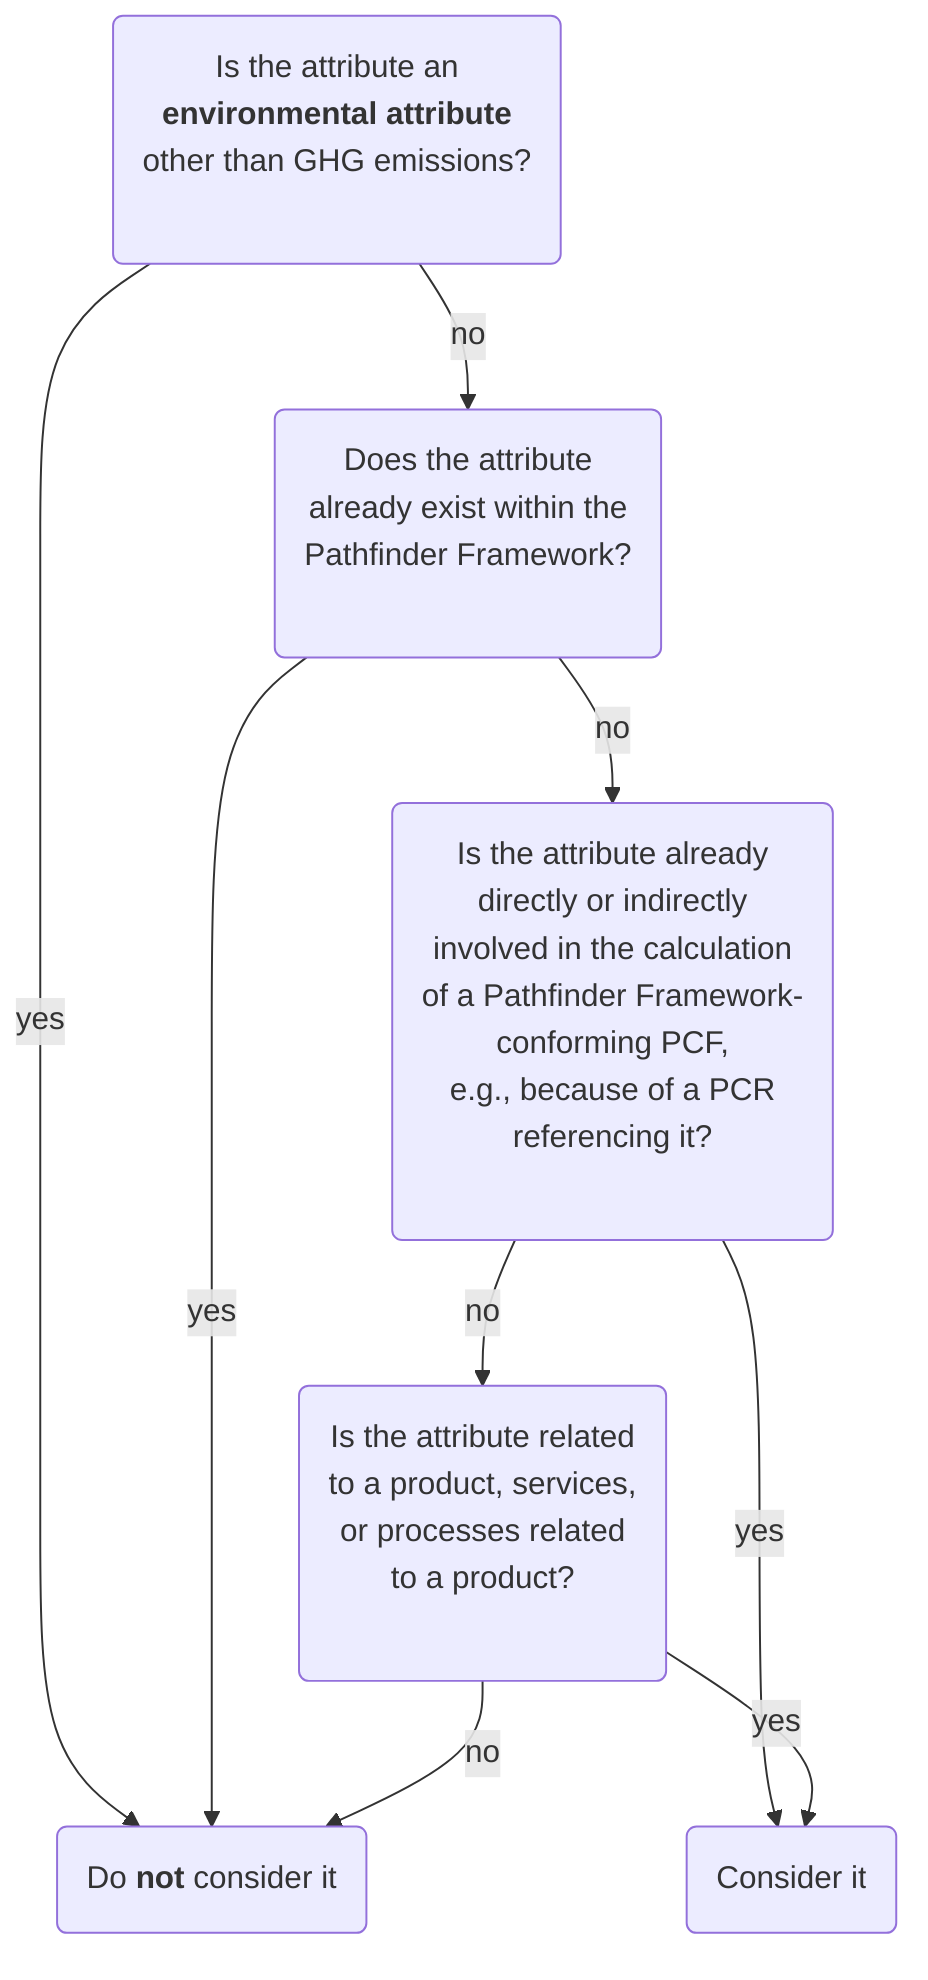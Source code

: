 flowchart TB
    Yes(Consider it)
	No(Do <b>not</b> consider it)

	S1(Is the attribute an <br><b>environmental attribute</b><br /> other than GHG emissions?<br/> <br/>)

	S1 -- yes --> No
	S1 -- no --> S2

	S2(Does the attribute<br/>already exist within the<br/>Pathfinder Framework?<br/> <br/>)
	S2 -- yes --> No
	S2 -- no --> S3
	
	S3(Is the attribute already <br/>directly or indirectly<br/>involved in the calculation<br/>of a Pathfinder Framework-<br/>conforming PCF,<br/>e.g., because of a PCR<br/>referencing it?<br/> <br/>)

	S3 -- yes --> Yes
	S3 -- no --> S4

	S4(Is the attribute related<br/> to a product, services,<br/> or processes related<br/> to a product?<br/> <br/>)

	S4 -- no --> No
	S4 -- yes --> Yes
